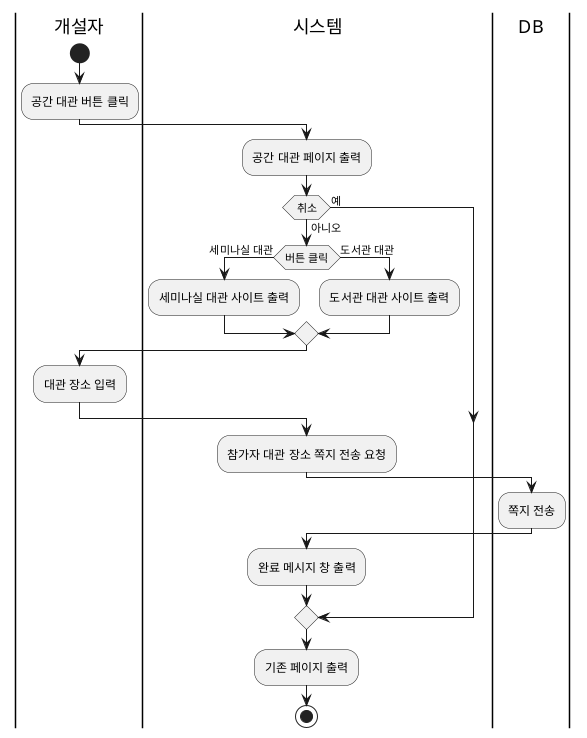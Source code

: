 @startuml
|개설자|
start
:공간 대관 버튼 클릭;

|시스템|
:공간 대관 페이지 출력;

if(취소) then (아니오)
   if(버튼 클릭) then (세미나실 대관)
      |시스템|
      :세미나실 대관 사이트 출력;
   else (도서관 대관)
      |시스템|
      :도서관 대관 사이트 출력;
   endif
      |개설자|
      :대관 장소 입력;
      |시스템|
      :참가자 대관 장소 쪽지 전송 요청;
      |DB|
      :쪽지 전송;
      |시스템|
      :완료 메시지 창 출력;
else (예)
endif
:기존 페이지 출력;
stop
@enduml